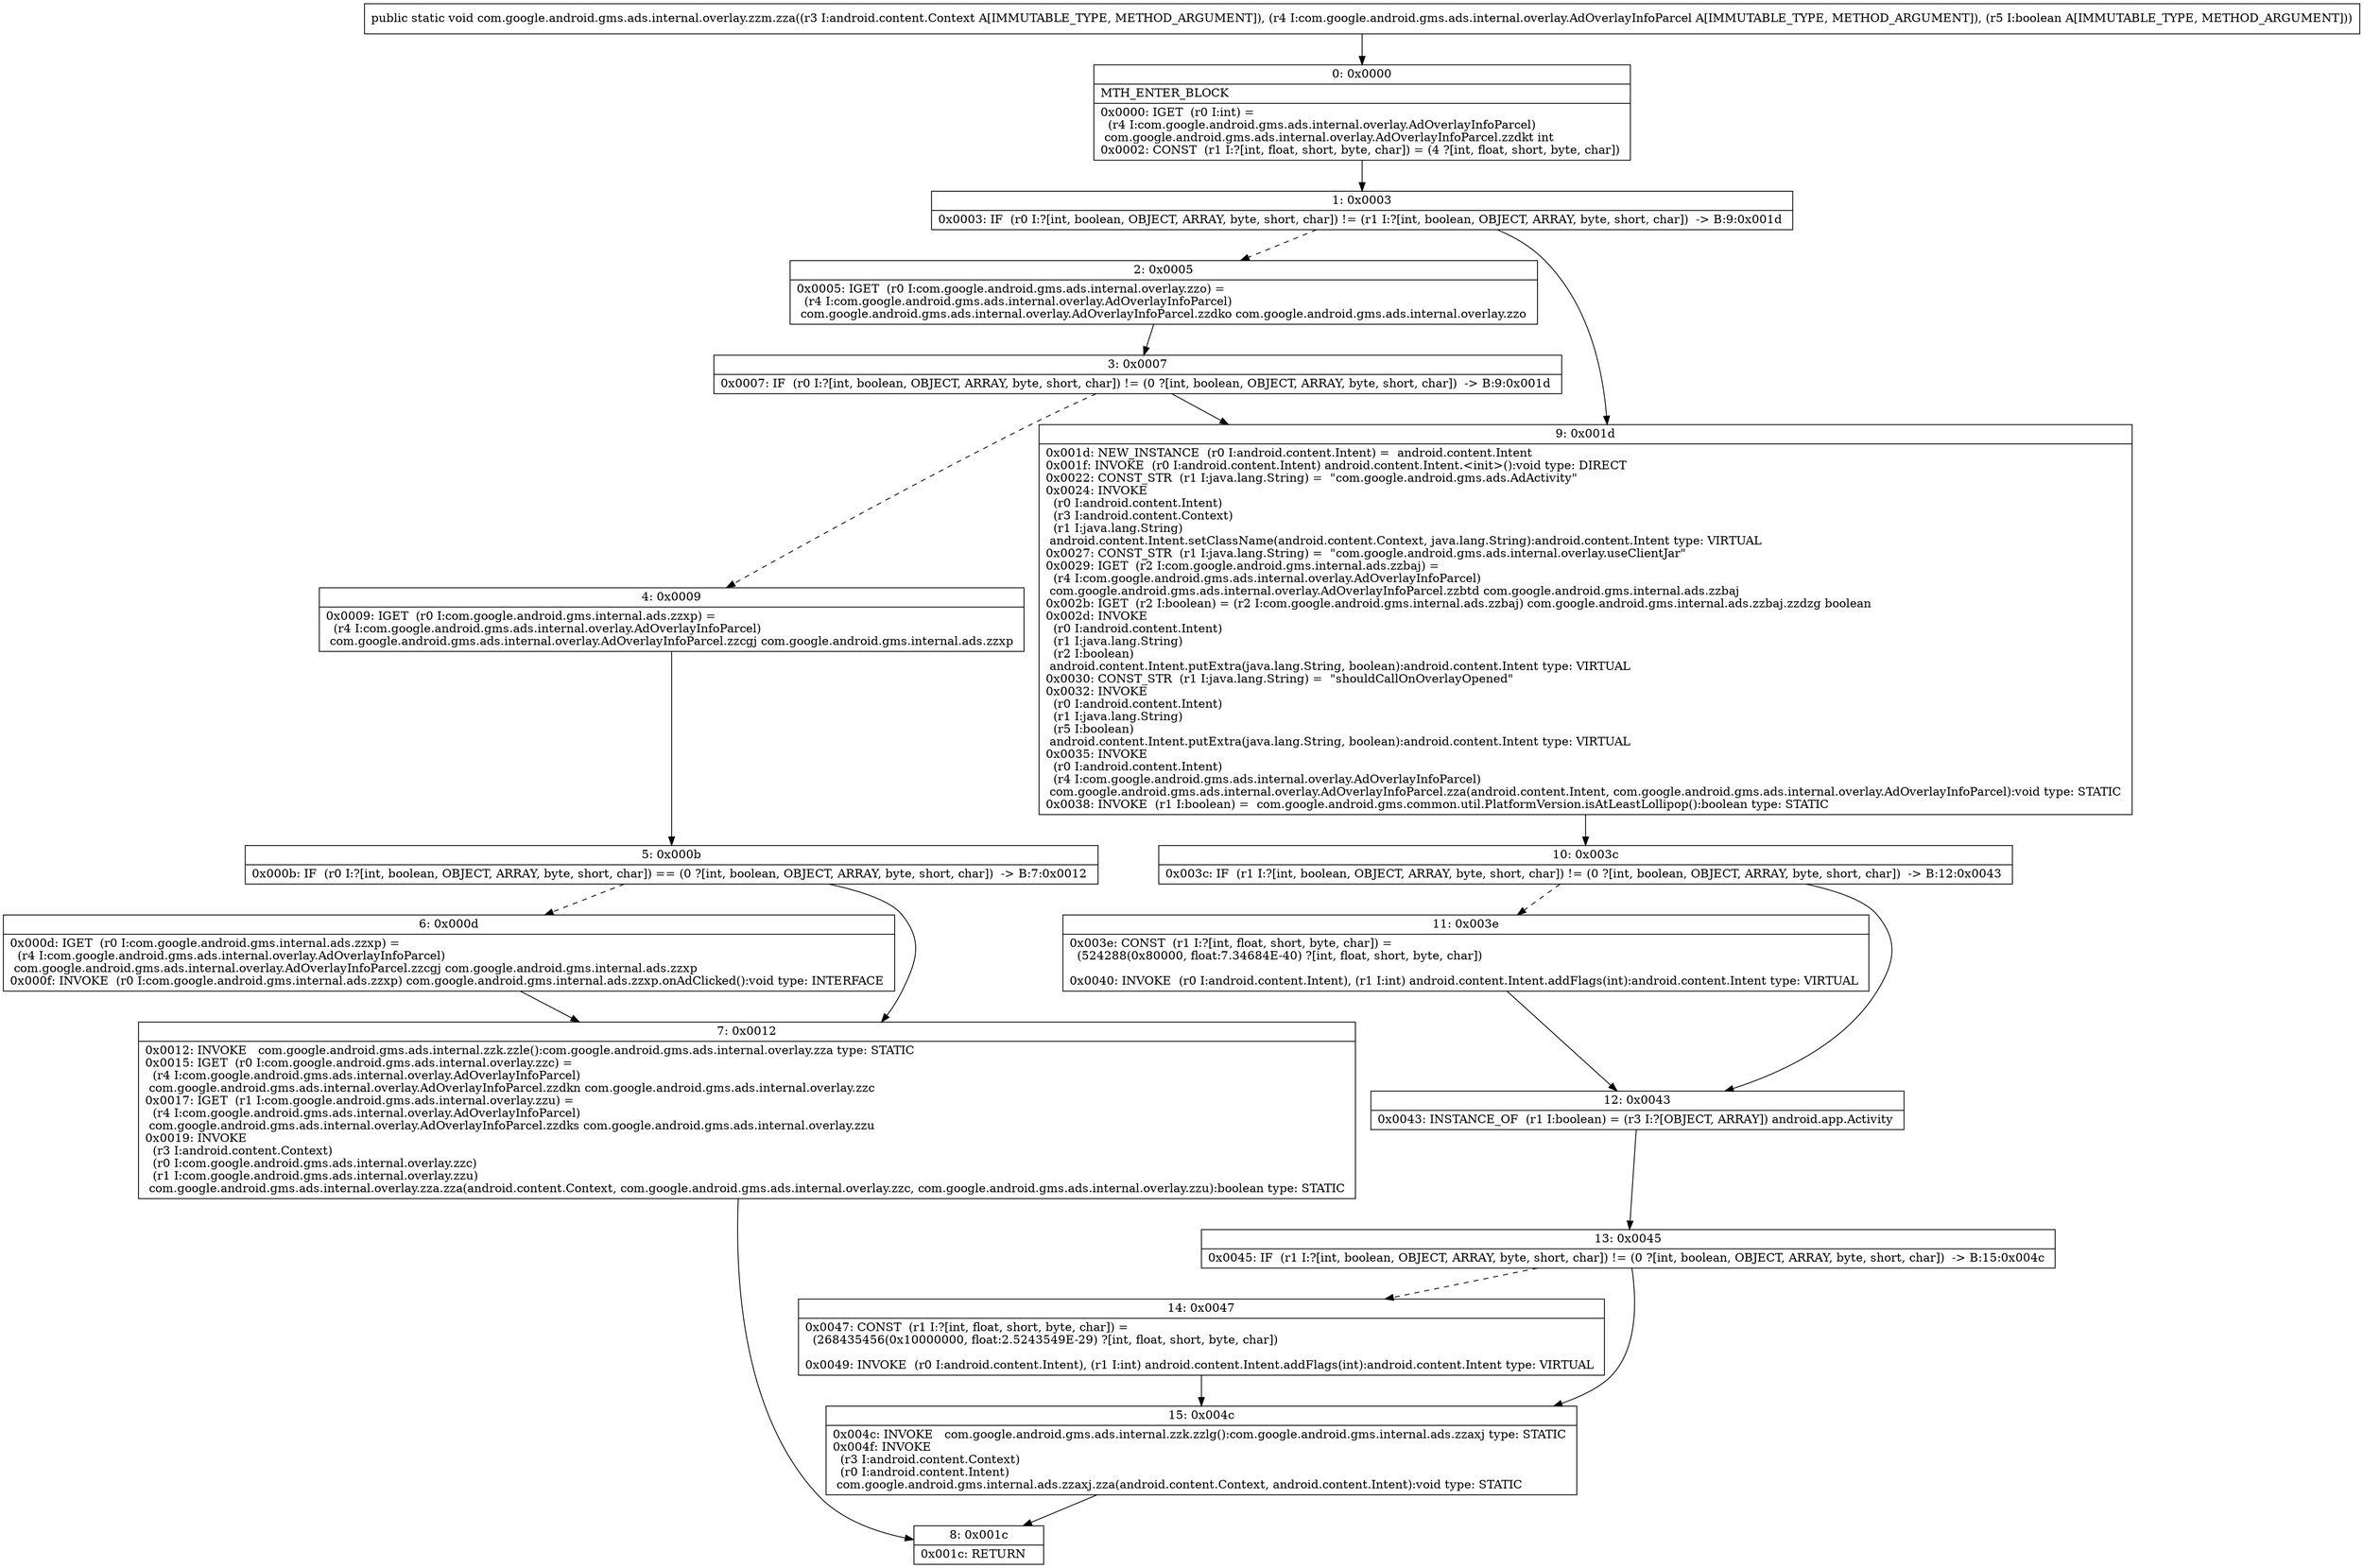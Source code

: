 digraph "CFG forcom.google.android.gms.ads.internal.overlay.zzm.zza(Landroid\/content\/Context;Lcom\/google\/android\/gms\/ads\/internal\/overlay\/AdOverlayInfoParcel;Z)V" {
Node_0 [shape=record,label="{0\:\ 0x0000|MTH_ENTER_BLOCK\l|0x0000: IGET  (r0 I:int) = \l  (r4 I:com.google.android.gms.ads.internal.overlay.AdOverlayInfoParcel)\l com.google.android.gms.ads.internal.overlay.AdOverlayInfoParcel.zzdkt int \l0x0002: CONST  (r1 I:?[int, float, short, byte, char]) = (4 ?[int, float, short, byte, char]) \l}"];
Node_1 [shape=record,label="{1\:\ 0x0003|0x0003: IF  (r0 I:?[int, boolean, OBJECT, ARRAY, byte, short, char]) != (r1 I:?[int, boolean, OBJECT, ARRAY, byte, short, char])  \-\> B:9:0x001d \l}"];
Node_2 [shape=record,label="{2\:\ 0x0005|0x0005: IGET  (r0 I:com.google.android.gms.ads.internal.overlay.zzo) = \l  (r4 I:com.google.android.gms.ads.internal.overlay.AdOverlayInfoParcel)\l com.google.android.gms.ads.internal.overlay.AdOverlayInfoParcel.zzdko com.google.android.gms.ads.internal.overlay.zzo \l}"];
Node_3 [shape=record,label="{3\:\ 0x0007|0x0007: IF  (r0 I:?[int, boolean, OBJECT, ARRAY, byte, short, char]) != (0 ?[int, boolean, OBJECT, ARRAY, byte, short, char])  \-\> B:9:0x001d \l}"];
Node_4 [shape=record,label="{4\:\ 0x0009|0x0009: IGET  (r0 I:com.google.android.gms.internal.ads.zzxp) = \l  (r4 I:com.google.android.gms.ads.internal.overlay.AdOverlayInfoParcel)\l com.google.android.gms.ads.internal.overlay.AdOverlayInfoParcel.zzcgj com.google.android.gms.internal.ads.zzxp \l}"];
Node_5 [shape=record,label="{5\:\ 0x000b|0x000b: IF  (r0 I:?[int, boolean, OBJECT, ARRAY, byte, short, char]) == (0 ?[int, boolean, OBJECT, ARRAY, byte, short, char])  \-\> B:7:0x0012 \l}"];
Node_6 [shape=record,label="{6\:\ 0x000d|0x000d: IGET  (r0 I:com.google.android.gms.internal.ads.zzxp) = \l  (r4 I:com.google.android.gms.ads.internal.overlay.AdOverlayInfoParcel)\l com.google.android.gms.ads.internal.overlay.AdOverlayInfoParcel.zzcgj com.google.android.gms.internal.ads.zzxp \l0x000f: INVOKE  (r0 I:com.google.android.gms.internal.ads.zzxp) com.google.android.gms.internal.ads.zzxp.onAdClicked():void type: INTERFACE \l}"];
Node_7 [shape=record,label="{7\:\ 0x0012|0x0012: INVOKE   com.google.android.gms.ads.internal.zzk.zzle():com.google.android.gms.ads.internal.overlay.zza type: STATIC \l0x0015: IGET  (r0 I:com.google.android.gms.ads.internal.overlay.zzc) = \l  (r4 I:com.google.android.gms.ads.internal.overlay.AdOverlayInfoParcel)\l com.google.android.gms.ads.internal.overlay.AdOverlayInfoParcel.zzdkn com.google.android.gms.ads.internal.overlay.zzc \l0x0017: IGET  (r1 I:com.google.android.gms.ads.internal.overlay.zzu) = \l  (r4 I:com.google.android.gms.ads.internal.overlay.AdOverlayInfoParcel)\l com.google.android.gms.ads.internal.overlay.AdOverlayInfoParcel.zzdks com.google.android.gms.ads.internal.overlay.zzu \l0x0019: INVOKE  \l  (r3 I:android.content.Context)\l  (r0 I:com.google.android.gms.ads.internal.overlay.zzc)\l  (r1 I:com.google.android.gms.ads.internal.overlay.zzu)\l com.google.android.gms.ads.internal.overlay.zza.zza(android.content.Context, com.google.android.gms.ads.internal.overlay.zzc, com.google.android.gms.ads.internal.overlay.zzu):boolean type: STATIC \l}"];
Node_8 [shape=record,label="{8\:\ 0x001c|0x001c: RETURN   \l}"];
Node_9 [shape=record,label="{9\:\ 0x001d|0x001d: NEW_INSTANCE  (r0 I:android.content.Intent) =  android.content.Intent \l0x001f: INVOKE  (r0 I:android.content.Intent) android.content.Intent.\<init\>():void type: DIRECT \l0x0022: CONST_STR  (r1 I:java.lang.String) =  \"com.google.android.gms.ads.AdActivity\" \l0x0024: INVOKE  \l  (r0 I:android.content.Intent)\l  (r3 I:android.content.Context)\l  (r1 I:java.lang.String)\l android.content.Intent.setClassName(android.content.Context, java.lang.String):android.content.Intent type: VIRTUAL \l0x0027: CONST_STR  (r1 I:java.lang.String) =  \"com.google.android.gms.ads.internal.overlay.useClientJar\" \l0x0029: IGET  (r2 I:com.google.android.gms.internal.ads.zzbaj) = \l  (r4 I:com.google.android.gms.ads.internal.overlay.AdOverlayInfoParcel)\l com.google.android.gms.ads.internal.overlay.AdOverlayInfoParcel.zzbtd com.google.android.gms.internal.ads.zzbaj \l0x002b: IGET  (r2 I:boolean) = (r2 I:com.google.android.gms.internal.ads.zzbaj) com.google.android.gms.internal.ads.zzbaj.zzdzg boolean \l0x002d: INVOKE  \l  (r0 I:android.content.Intent)\l  (r1 I:java.lang.String)\l  (r2 I:boolean)\l android.content.Intent.putExtra(java.lang.String, boolean):android.content.Intent type: VIRTUAL \l0x0030: CONST_STR  (r1 I:java.lang.String) =  \"shouldCallOnOverlayOpened\" \l0x0032: INVOKE  \l  (r0 I:android.content.Intent)\l  (r1 I:java.lang.String)\l  (r5 I:boolean)\l android.content.Intent.putExtra(java.lang.String, boolean):android.content.Intent type: VIRTUAL \l0x0035: INVOKE  \l  (r0 I:android.content.Intent)\l  (r4 I:com.google.android.gms.ads.internal.overlay.AdOverlayInfoParcel)\l com.google.android.gms.ads.internal.overlay.AdOverlayInfoParcel.zza(android.content.Intent, com.google.android.gms.ads.internal.overlay.AdOverlayInfoParcel):void type: STATIC \l0x0038: INVOKE  (r1 I:boolean) =  com.google.android.gms.common.util.PlatformVersion.isAtLeastLollipop():boolean type: STATIC \l}"];
Node_10 [shape=record,label="{10\:\ 0x003c|0x003c: IF  (r1 I:?[int, boolean, OBJECT, ARRAY, byte, short, char]) != (0 ?[int, boolean, OBJECT, ARRAY, byte, short, char])  \-\> B:12:0x0043 \l}"];
Node_11 [shape=record,label="{11\:\ 0x003e|0x003e: CONST  (r1 I:?[int, float, short, byte, char]) = \l  (524288(0x80000, float:7.34684E\-40) ?[int, float, short, byte, char])\l \l0x0040: INVOKE  (r0 I:android.content.Intent), (r1 I:int) android.content.Intent.addFlags(int):android.content.Intent type: VIRTUAL \l}"];
Node_12 [shape=record,label="{12\:\ 0x0043|0x0043: INSTANCE_OF  (r1 I:boolean) = (r3 I:?[OBJECT, ARRAY]) android.app.Activity \l}"];
Node_13 [shape=record,label="{13\:\ 0x0045|0x0045: IF  (r1 I:?[int, boolean, OBJECT, ARRAY, byte, short, char]) != (0 ?[int, boolean, OBJECT, ARRAY, byte, short, char])  \-\> B:15:0x004c \l}"];
Node_14 [shape=record,label="{14\:\ 0x0047|0x0047: CONST  (r1 I:?[int, float, short, byte, char]) = \l  (268435456(0x10000000, float:2.5243549E\-29) ?[int, float, short, byte, char])\l \l0x0049: INVOKE  (r0 I:android.content.Intent), (r1 I:int) android.content.Intent.addFlags(int):android.content.Intent type: VIRTUAL \l}"];
Node_15 [shape=record,label="{15\:\ 0x004c|0x004c: INVOKE   com.google.android.gms.ads.internal.zzk.zzlg():com.google.android.gms.internal.ads.zzaxj type: STATIC \l0x004f: INVOKE  \l  (r3 I:android.content.Context)\l  (r0 I:android.content.Intent)\l com.google.android.gms.internal.ads.zzaxj.zza(android.content.Context, android.content.Intent):void type: STATIC \l}"];
MethodNode[shape=record,label="{public static void com.google.android.gms.ads.internal.overlay.zzm.zza((r3 I:android.content.Context A[IMMUTABLE_TYPE, METHOD_ARGUMENT]), (r4 I:com.google.android.gms.ads.internal.overlay.AdOverlayInfoParcel A[IMMUTABLE_TYPE, METHOD_ARGUMENT]), (r5 I:boolean A[IMMUTABLE_TYPE, METHOD_ARGUMENT])) }"];
MethodNode -> Node_0;
Node_0 -> Node_1;
Node_1 -> Node_2[style=dashed];
Node_1 -> Node_9;
Node_2 -> Node_3;
Node_3 -> Node_4[style=dashed];
Node_3 -> Node_9;
Node_4 -> Node_5;
Node_5 -> Node_6[style=dashed];
Node_5 -> Node_7;
Node_6 -> Node_7;
Node_7 -> Node_8;
Node_9 -> Node_10;
Node_10 -> Node_11[style=dashed];
Node_10 -> Node_12;
Node_11 -> Node_12;
Node_12 -> Node_13;
Node_13 -> Node_14[style=dashed];
Node_13 -> Node_15;
Node_14 -> Node_15;
Node_15 -> Node_8;
}

